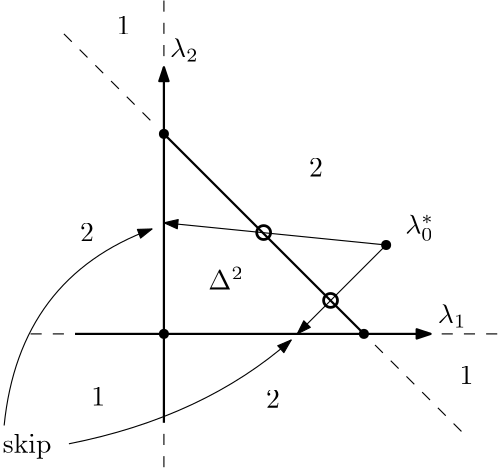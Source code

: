 <?xml version="1.0"?>
<!DOCTYPE ipe SYSTEM "ipe.dtd">
<ipe version="70206" creator="Ipe 7.2.7">
<info created="D:20190117202213" modified="D:20190117203103"/>
<ipestyle name="basic">
<symbol name="arrow/arc(spx)">
<path stroke="sym-stroke" fill="sym-stroke" pen="sym-pen">
0 0 m
-1 0.333 l
-1 -0.333 l
h
</path>
</symbol>
<symbol name="arrow/farc(spx)">
<path stroke="sym-stroke" fill="white" pen="sym-pen">
0 0 m
-1 0.333 l
-1 -0.333 l
h
</path>
</symbol>
<symbol name="arrow/ptarc(spx)">
<path stroke="sym-stroke" fill="sym-stroke" pen="sym-pen">
0 0 m
-1 0.333 l
-0.8 0 l
-1 -0.333 l
h
</path>
</symbol>
<symbol name="arrow/fptarc(spx)">
<path stroke="sym-stroke" fill="white" pen="sym-pen">
0 0 m
-1 0.333 l
-0.8 0 l
-1 -0.333 l
h
</path>
</symbol>
<symbol name="mark/circle(sx)" transformations="translations">
<path fill="sym-stroke">
0.6 0 0 0.6 0 0 e
0.4 0 0 0.4 0 0 e
</path>
</symbol>
<symbol name="mark/disk(sx)" transformations="translations">
<path fill="sym-stroke">
0.6 0 0 0.6 0 0 e
</path>
</symbol>
<symbol name="mark/fdisk(sfx)" transformations="translations">
<group>
<path fill="sym-fill">
0.5 0 0 0.5 0 0 e
</path>
<path fill="sym-stroke" fillrule="eofill">
0.6 0 0 0.6 0 0 e
0.4 0 0 0.4 0 0 e
</path>
</group>
</symbol>
<symbol name="mark/box(sx)" transformations="translations">
<path fill="sym-stroke" fillrule="eofill">
-0.6 -0.6 m
0.6 -0.6 l
0.6 0.6 l
-0.6 0.6 l
h
-0.4 -0.4 m
0.4 -0.4 l
0.4 0.4 l
-0.4 0.4 l
h
</path>
</symbol>
<symbol name="mark/square(sx)" transformations="translations">
<path fill="sym-stroke">
-0.6 -0.6 m
0.6 -0.6 l
0.6 0.6 l
-0.6 0.6 l
h
</path>
</symbol>
<symbol name="mark/fsquare(sfx)" transformations="translations">
<group>
<path fill="sym-fill">
-0.5 -0.5 m
0.5 -0.5 l
0.5 0.5 l
-0.5 0.5 l
h
</path>
<path fill="sym-stroke" fillrule="eofill">
-0.6 -0.6 m
0.6 -0.6 l
0.6 0.6 l
-0.6 0.6 l
h
-0.4 -0.4 m
0.4 -0.4 l
0.4 0.4 l
-0.4 0.4 l
h
</path>
</group>
</symbol>
<symbol name="mark/cross(sx)" transformations="translations">
<group>
<path fill="sym-stroke">
-0.43 -0.57 m
0.57 0.43 l
0.43 0.57 l
-0.57 -0.43 l
h
</path>
<path fill="sym-stroke">
-0.43 0.57 m
0.57 -0.43 l
0.43 -0.57 l
-0.57 0.43 l
h
</path>
</group>
</symbol>
<symbol name="arrow/fnormal(spx)">
<path stroke="sym-stroke" fill="white" pen="sym-pen">
0 0 m
-1 0.333 l
-1 -0.333 l
h
</path>
</symbol>
<symbol name="arrow/pointed(spx)">
<path stroke="sym-stroke" fill="sym-stroke" pen="sym-pen">
0 0 m
-1 0.333 l
-0.8 0 l
-1 -0.333 l
h
</path>
</symbol>
<symbol name="arrow/fpointed(spx)">
<path stroke="sym-stroke" fill="white" pen="sym-pen">
0 0 m
-1 0.333 l
-0.8 0 l
-1 -0.333 l
h
</path>
</symbol>
<symbol name="arrow/linear(spx)">
<path stroke="sym-stroke" pen="sym-pen">
-1 0.333 m
0 0 l
-1 -0.333 l
</path>
</symbol>
<symbol name="arrow/fdouble(spx)">
<path stroke="sym-stroke" fill="white" pen="sym-pen">
0 0 m
-1 0.333 l
-1 -0.333 l
h
-1 0 m
-2 0.333 l
-2 -0.333 l
h
</path>
</symbol>
<symbol name="arrow/double(spx)">
<path stroke="sym-stroke" fill="sym-stroke" pen="sym-pen">
0 0 m
-1 0.333 l
-1 -0.333 l
h
-1 0 m
-2 0.333 l
-2 -0.333 l
h
</path>
</symbol>
<pen name="heavier" value="0.8"/>
<pen name="fat" value="1.2"/>
<pen name="ultrafat" value="2"/>
<symbolsize name="large" value="5"/>
<symbolsize name="small" value="2"/>
<symbolsize name="tiny" value="1.1"/>
<arrowsize name="large" value="10"/>
<arrowsize name="small" value="5"/>
<arrowsize name="tiny" value="3"/>
<color name="red" value="1 0 0"/>
<color name="green" value="0 1 0"/>
<color name="blue" value="0 0 1"/>
<color name="yellow" value="1 1 0"/>
<color name="orange" value="1 0.647 0"/>
<color name="gold" value="1 0.843 0"/>
<color name="purple" value="0.627 0.125 0.941"/>
<color name="gray" value="0.745"/>
<color name="brown" value="0.647 0.165 0.165"/>
<color name="navy" value="0 0 0.502"/>
<color name="pink" value="1 0.753 0.796"/>
<color name="seagreen" value="0.18 0.545 0.341"/>
<color name="turquoise" value="0.251 0.878 0.816"/>
<color name="violet" value="0.933 0.51 0.933"/>
<color name="darkblue" value="0 0 0.545"/>
<color name="darkcyan" value="0 0.545 0.545"/>
<color name="darkgray" value="0.663"/>
<color name="darkgreen" value="0 0.392 0"/>
<color name="darkmagenta" value="0.545 0 0.545"/>
<color name="darkorange" value="1 0.549 0"/>
<color name="darkred" value="0.545 0 0"/>
<color name="lightblue" value="0.678 0.847 0.902"/>
<color name="lightcyan" value="0.878 1 1"/>
<color name="lightgray" value="0.827"/>
<color name="lightgreen" value="0.565 0.933 0.565"/>
<color name="lightyellow" value="1 1 0.878"/>
<dashstyle name="dashed" value="[4] 0"/>
<dashstyle name="dotted" value="[1 3] 0"/>
<dashstyle name="dash dotted" value="[4 2 1 2] 0"/>
<dashstyle name="dash dot dotted" value="[4 2 1 2 1 2] 0"/>
<textsize name="large" value="\large"/>
<textsize name="Large" value="\Large"/>
<textsize name="LARGE" value="\LARGE"/>
<textsize name="huge" value="\huge"/>
<textsize name="Huge" value="\Huge"/>
<textsize name="small" value="\small"/>
<textsize name="footnote" value="\footnotesize"/>
<textsize name="tiny" value="\tiny"/>
<textstyle name="center" begin="\begin{center}" end="\end{center}"/>
<textstyle name="itemize" begin="\begin{itemize}" end="\end{itemize}"/>
<textstyle name="item" begin="\begin{itemize}\item{}" end="\end{itemize}"/>
<gridsize name="4 pts" value="4"/>
<gridsize name="8 pts (~3 mm)" value="8"/>
<gridsize name="16 pts (~6 mm)" value="16"/>
<gridsize name="32 pts (~12 mm)" value="32"/>
<gridsize name="10 pts (~3.5 mm)" value="10"/>
<gridsize name="20 pts (~7 mm)" value="20"/>
<gridsize name="14 pts (~5 mm)" value="14"/>
<gridsize name="28 pts (~10 mm)" value="28"/>
<gridsize name="56 pts (~20 mm)" value="56"/>
<anglesize name="90 deg" value="90"/>
<anglesize name="60 deg" value="60"/>
<anglesize name="45 deg" value="45"/>
<anglesize name="30 deg" value="30"/>
<anglesize name="22.5 deg" value="22.5"/>
<opacity name="10%" value="0.1"/>
<opacity name="30%" value="0.3"/>
<opacity name="50%" value="0.5"/>
<opacity name="75%" value="0.75"/>
<tiling name="falling" angle="-60" step="4" width="1"/>
<tiling name="rising" angle="30" step="4" width="1"/>
</ipestyle>
<page>
<layer name="alpha"/>
<view layers="alpha" active="alpha"/>
<path layer="alpha" stroke="black" pen="heavier" rarrow="normal/small">
128 800 m
128 672 l
</path>
<path stroke="black" pen="heavier" arrow="normal/small">
96 704 m
224 704 l
</path>
<path stroke="black" pen="heavier">
128 776 m
200 704 l
</path>
<use name="mark/disk(sx)" pos="128 776" size="normal" stroke="black"/>
<use name="mark/disk(sx)" pos="128 704" size="normal" stroke="black"/>
<use name="mark/disk(sx)" pos="200 704" size="normal" stroke="black"/>
<path stroke="black" dash="dashed">
228 704 m
248 704 l
</path>
<path stroke="black" dash="dashed">
204 700 m
236 668 l
</path>
<path matrix="1 0 0 1 -112 112" stroke="black" dash="dashed">
204 700 m
236 668 l
</path>
<path stroke="black" dash="dashed">
128 804 m
128 824 l
</path>
<path stroke="black" dash="dashed">
92 704 m
80 704 l
</path>
<path stroke="black" dash="dashed">
128 668 m
128 656 l
</path>
<text transformations="translations" pos="144 720" stroke="black" type="label" width="12.772" height="8.11" depth="0" valign="baseline" style="math">\Delta^2</text>
<text matrix="1 0 0 1 -11.7927 -7.36752" transformations="translations" pos="192 768" stroke="black" type="label" width="4.981" height="6.42" depth="0" valign="baseline">2</text>
<text matrix="1 0 0 1 4.70825 -10.6267" transformations="translations" pos="160 688" stroke="black" type="label" width="4.981" height="6.42" depth="0" valign="baseline">2</text>
<text matrix="1 0 0 1 17.7761 -14.7013" transformations="translations" pos="80 752" stroke="black" type="label" width="4.981" height="6.42" depth="0" valign="baseline">2</text>
<text matrix="1 0 0 1 -5.55226 -2.00484" transformations="translations" pos="240 688" stroke="black" type="label" width="4.981" height="6.42" depth="0" valign="baseline">1</text>
<text matrix="1 0 0 1 5.83013 6.20409" transformations="translations" pos="96 672" stroke="black" type="label" width="4.981" height="6.42" depth="0" valign="baseline">1</text>
<text matrix="1 0 0 1 -1.05436 -4.20185" transformations="translations" pos="112 816" stroke="black" type="label" width="4.981" height="6.42" depth="0" valign="baseline">1</text>
<text matrix="1 0 0 1 -39.689 7.20651" transformations="translations" pos="266.303 700.625" stroke="black" type="label" width="10.281" height="6.923" depth="1.49" valign="baseline" style="math">\lambda_1</text>
<text matrix="1 0 0 1 3.72142 -28.8754" transformations="translations" pos="126.507 832.451" stroke="black" type="label" width="10.281" height="6.923" depth="1.49" valign="baseline" style="math">\lambda_2</text>
<use name="mark/disk(sx)" pos="208 736" size="normal" stroke="black"/>
<path stroke="black" arrow="normal/small">
208 736 m
128 744 l
</path>
<path stroke="black" arrow="normal/small">
208 736 m
176 704 l
</path>
<use name="mark/circle(sx)" pos="163.906 740.481" size="large" stroke="black"/>
<use name="mark/circle(sx)" pos="187.99 716.046" size="large" stroke="black"/>
<path stroke="black" arrow="normal/small">
70.4832 671.028 m
75.8563 724.237
123.726 741.771 c
</path>
<path stroke="black" arrow="normal/small">
93.8011 664.432 m
142.302 673.994
173.834 701.807 c
</path>
<text matrix="1 0 0 1 -1.77631 -3.89541" transformations="translations" pos="71.7687 665.076" stroke="black" type="label" width="17.49" height="6.926" depth="1.93" valign="baseline">skip</text>
<text matrix="1 0 0 1 -2.56578 -1.94771" transformations="translations" pos="217.434 741.992" stroke="black" type="label" width="10.392" height="6.921" depth="2.47" valign="baseline" style="math">\lambda_0^*</text>
</page>
</ipe>

